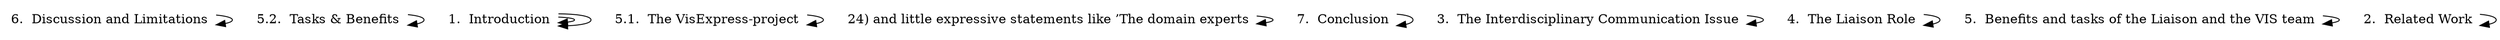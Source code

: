 digraph "Article Summarizer" {
	node [shape=plaintext]
	"6.  Discussion and Limitations
"
	"6.  Discussion and Limitations
" -> "6.  Discussion and Limitations
" [constraint=false]
	"5.2.  Tasks & Benefits
"
	"5.2.  Tasks & Benefits
" -> "5.2.  Tasks & Benefits
" [constraint=false]
	"1.  Introduction
"
	"1.  Introduction
" -> "1.  Introduction
" [constraint=false]
	"1.  Introduction
"
	"1.  Introduction
" -> "1.  Introduction
" [constraint=false]
	"5.1.  The VisExpress-project
"
	"5.1.  The VisExpress-project
" -> "5.1.  The VisExpress-project
" [constraint=false]
	"24) and little expressive statements like ’The domain experts
"
	"24) and little expressive statements like ’The domain experts
" -> "24) and little expressive statements like ’The domain experts
" [constraint=false]
	"7.  Conclusion
"
	"7.  Conclusion
" -> "7.  Conclusion
" [constraint=false]
	"3.  The Interdisciplinary Communication Issue
"
	"3.  The Interdisciplinary Communication Issue
" -> "3.  The Interdisciplinary Communication Issue
" [constraint=false]
	"4.  The Liaison Role
"
	"4.  The Liaison Role
" -> "4.  The Liaison Role
" [constraint=false]
	"5.  Benefits and tasks of the Liaison and the VIS team
"
	"5.  Benefits and tasks of the Liaison and the VIS team
" -> "5.  Benefits and tasks of the Liaison and the VIS team
" [constraint=false]
	"2.  Related Work
"
	"2.  Related Work
" -> "2.  Related Work
" [constraint=false]
}
